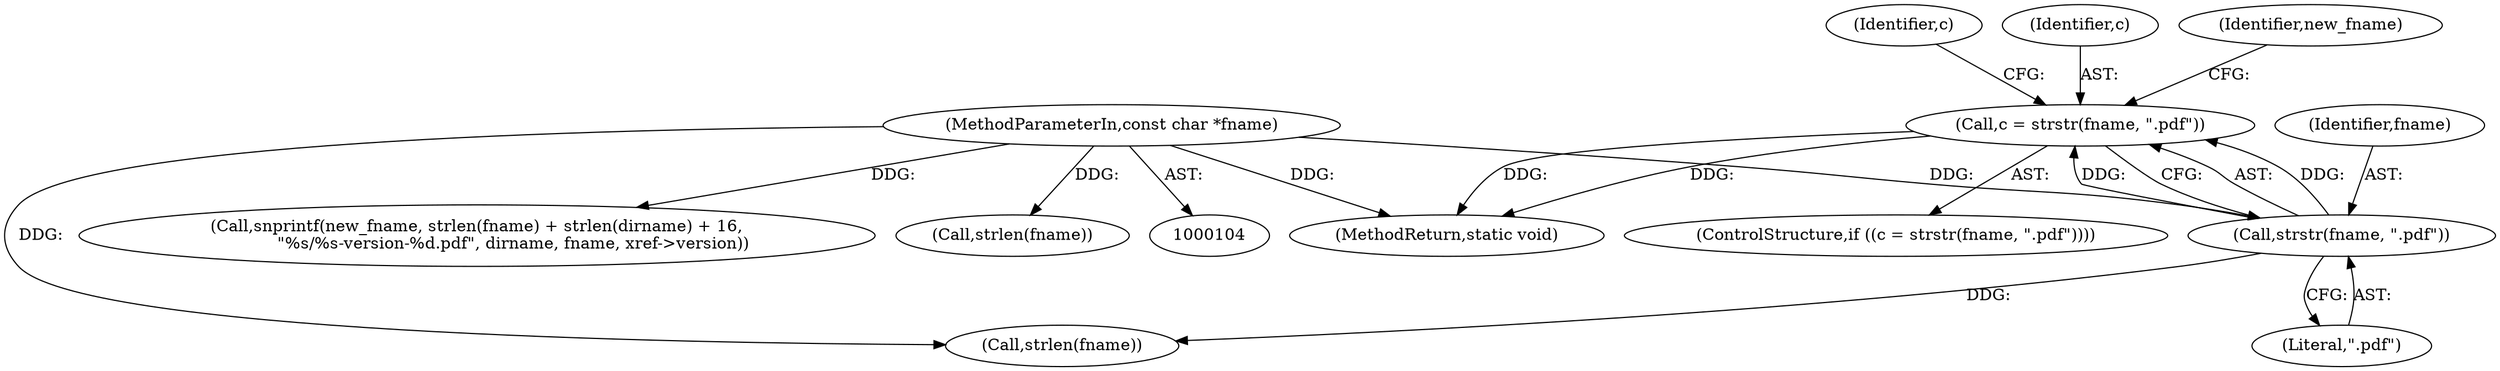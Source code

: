digraph "0_pdfresurrect_0c4120fffa3dffe97b95c486a120eded82afe8a6_0@API" {
"1000120" [label="(Call,c = strstr(fname, \".pdf\"))"];
"1000122" [label="(Call,strstr(fname, \".pdf\"))"];
"1000106" [label="(MethodParameterIn,const char *fname)"];
"1000139" [label="(Call,snprintf(new_fname, strlen(fname) + strlen(dirname) + 16,\n              \"%s/%s-version-%d.pdf\", dirname, fname, xref->version))"];
"1000120" [label="(Call,c = strstr(fname, \".pdf\"))"];
"1000119" [label="(ControlStructure,if ((c = strstr(fname, \".pdf\"))))"];
"1000127" [label="(Identifier,c)"];
"1000121" [label="(Identifier,c)"];
"1000123" [label="(Identifier,fname)"];
"1000130" [label="(Identifier,new_fname)"];
"1000133" [label="(Call,strlen(fname))"];
"1000142" [label="(Call,strlen(fname))"];
"1000203" [label="(MethodReturn,static void)"];
"1000106" [label="(MethodParameterIn,const char *fname)"];
"1000124" [label="(Literal,\".pdf\")"];
"1000122" [label="(Call,strstr(fname, \".pdf\"))"];
"1000120" -> "1000119"  [label="AST: "];
"1000120" -> "1000122"  [label="CFG: "];
"1000121" -> "1000120"  [label="AST: "];
"1000122" -> "1000120"  [label="AST: "];
"1000127" -> "1000120"  [label="CFG: "];
"1000130" -> "1000120"  [label="CFG: "];
"1000120" -> "1000203"  [label="DDG: "];
"1000120" -> "1000203"  [label="DDG: "];
"1000122" -> "1000120"  [label="DDG: "];
"1000122" -> "1000120"  [label="DDG: "];
"1000122" -> "1000124"  [label="CFG: "];
"1000123" -> "1000122"  [label="AST: "];
"1000124" -> "1000122"  [label="AST: "];
"1000106" -> "1000122"  [label="DDG: "];
"1000122" -> "1000133"  [label="DDG: "];
"1000106" -> "1000104"  [label="AST: "];
"1000106" -> "1000203"  [label="DDG: "];
"1000106" -> "1000133"  [label="DDG: "];
"1000106" -> "1000142"  [label="DDG: "];
"1000106" -> "1000139"  [label="DDG: "];
}
